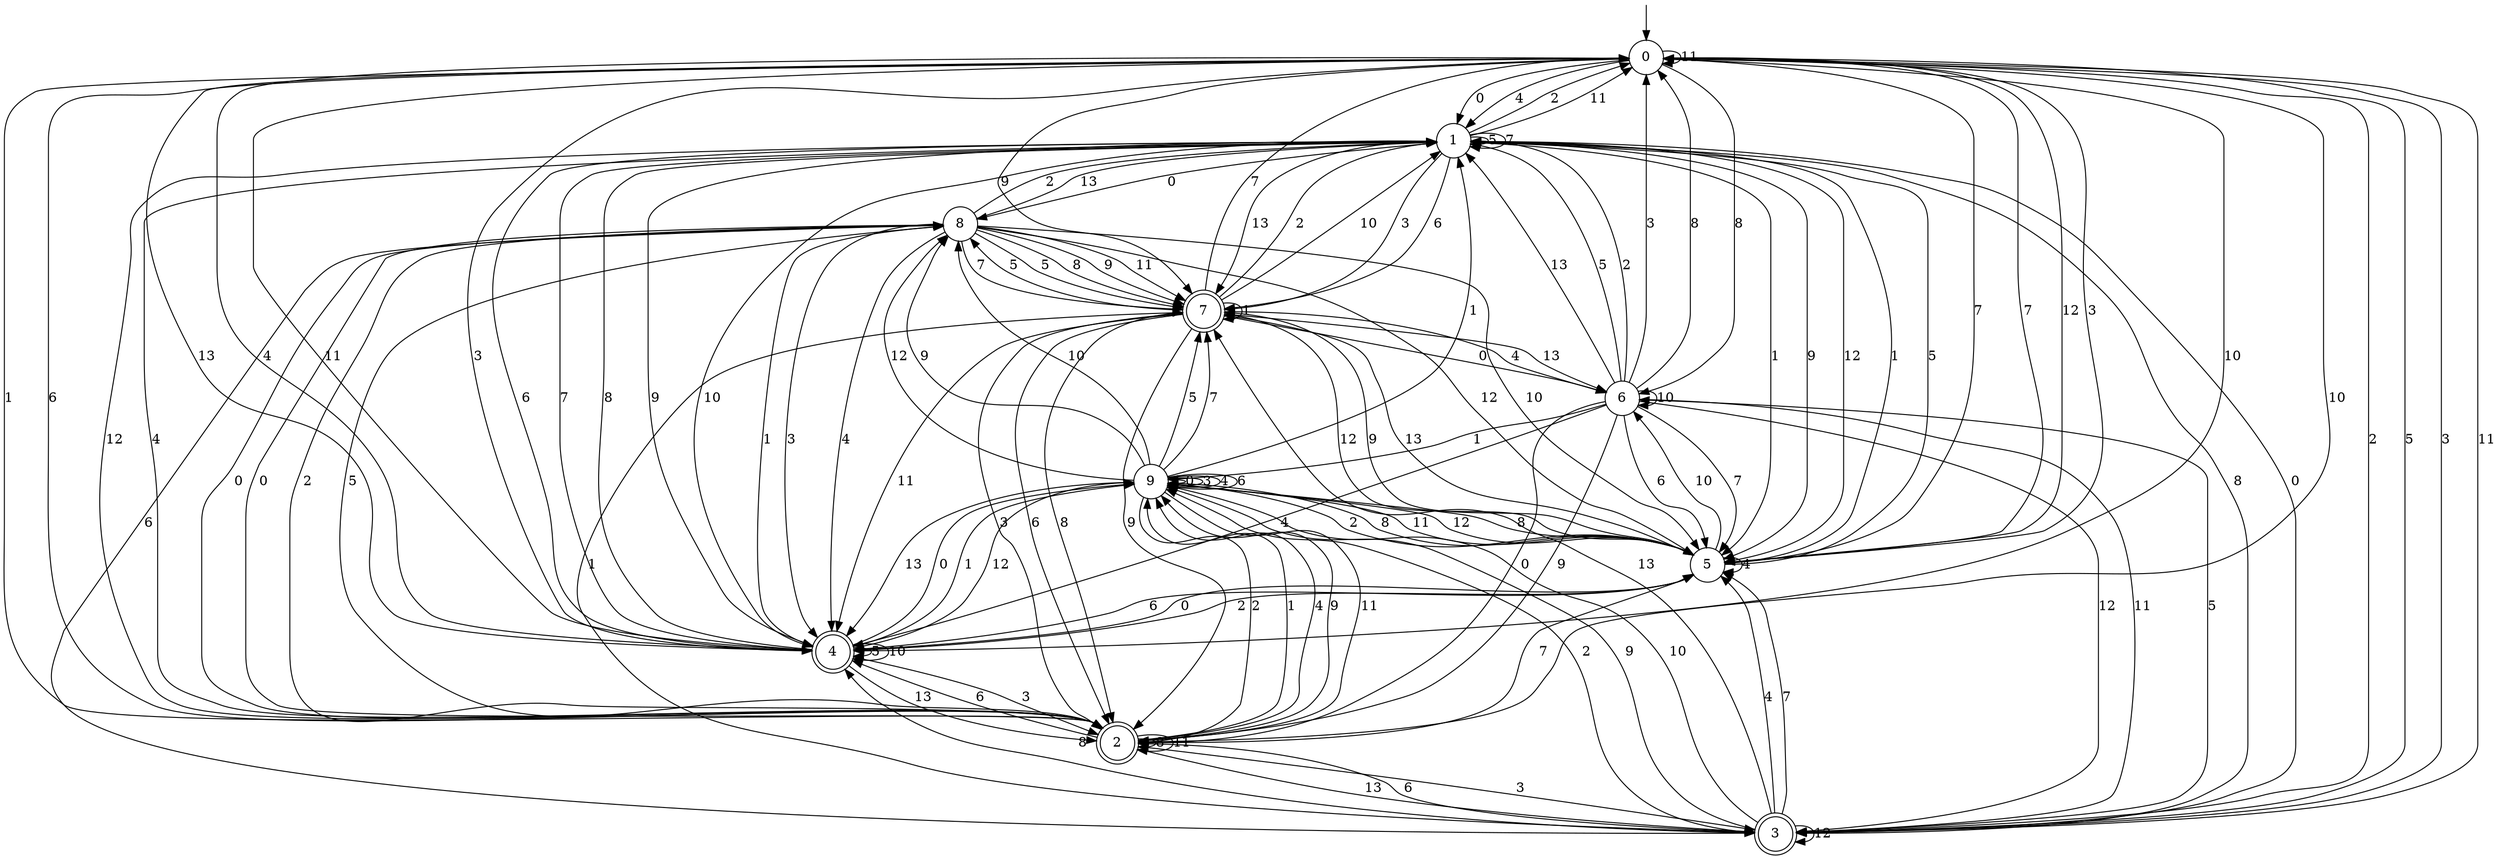 digraph g {

	s0 [shape="circle" label="0"];
	s1 [shape="circle" label="1"];
	s2 [shape="doublecircle" label="2"];
	s3 [shape="doublecircle" label="3"];
	s4 [shape="doublecircle" label="4"];
	s5 [shape="circle" label="5"];
	s6 [shape="circle" label="6"];
	s7 [shape="doublecircle" label="7"];
	s8 [shape="circle" label="8"];
	s9 [shape="circle" label="9"];
	s0 -> s1 [label="0"];
	s0 -> s2 [label="1"];
	s0 -> s3 [label="2"];
	s0 -> s4 [label="3"];
	s0 -> s1 [label="4"];
	s0 -> s3 [label="5"];
	s0 -> s2 [label="6"];
	s0 -> s5 [label="7"];
	s0 -> s6 [label="8"];
	s0 -> s7 [label="9"];
	s0 -> s4 [label="10"];
	s0 -> s0 [label="11"];
	s0 -> s5 [label="12"];
	s0 -> s4 [label="13"];
	s1 -> s8 [label="0"];
	s1 -> s5 [label="1"];
	s1 -> s0 [label="2"];
	s1 -> s7 [label="3"];
	s1 -> s2 [label="4"];
	s1 -> s1 [label="5"];
	s1 -> s7 [label="6"];
	s1 -> s1 [label="7"];
	s1 -> s3 [label="8"];
	s1 -> s5 [label="9"];
	s1 -> s4 [label="10"];
	s1 -> s0 [label="11"];
	s1 -> s5 [label="12"];
	s1 -> s7 [label="13"];
	s2 -> s8 [label="0"];
	s2 -> s9 [label="1"];
	s2 -> s8 [label="2"];
	s2 -> s3 [label="3"];
	s2 -> s9 [label="4"];
	s2 -> s8 [label="5"];
	s2 -> s4 [label="6"];
	s2 -> s5 [label="7"];
	s2 -> s2 [label="8"];
	s2 -> s9 [label="9"];
	s2 -> s0 [label="10"];
	s2 -> s2 [label="11"];
	s2 -> s1 [label="12"];
	s2 -> s3 [label="13"];
	s3 -> s1 [label="0"];
	s3 -> s7 [label="1"];
	s3 -> s9 [label="2"];
	s3 -> s0 [label="3"];
	s3 -> s5 [label="4"];
	s3 -> s6 [label="5"];
	s3 -> s2 [label="6"];
	s3 -> s5 [label="7"];
	s3 -> s4 [label="8"];
	s3 -> s9 [label="9"];
	s3 -> s9 [label="10"];
	s3 -> s0 [label="11"];
	s3 -> s3 [label="12"];
	s3 -> s7 [label="13"];
	s4 -> s9 [label="0"];
	s4 -> s9 [label="1"];
	s4 -> s5 [label="2"];
	s4 -> s2 [label="3"];
	s4 -> s0 [label="4"];
	s4 -> s4 [label="5"];
	s4 -> s1 [label="6"];
	s4 -> s1 [label="7"];
	s4 -> s1 [label="8"];
	s4 -> s1 [label="9"];
	s4 -> s4 [label="10"];
	s4 -> s0 [label="11"];
	s4 -> s9 [label="12"];
	s4 -> s2 [label="13"];
	s5 -> s4 [label="0"];
	s5 -> s1 [label="1"];
	s5 -> s9 [label="2"];
	s5 -> s0 [label="3"];
	s5 -> s5 [label="4"];
	s5 -> s1 [label="5"];
	s5 -> s4 [label="6"];
	s5 -> s0 [label="7"];
	s5 -> s9 [label="8"];
	s5 -> s7 [label="9"];
	s5 -> s6 [label="10"];
	s5 -> s9 [label="11"];
	s5 -> s9 [label="12"];
	s5 -> s7 [label="13"];
	s6 -> s2 [label="0"];
	s6 -> s9 [label="1"];
	s6 -> s1 [label="2"];
	s6 -> s0 [label="3"];
	s6 -> s4 [label="4"];
	s6 -> s1 [label="5"];
	s6 -> s5 [label="6"];
	s6 -> s5 [label="7"];
	s6 -> s0 [label="8"];
	s6 -> s2 [label="9"];
	s6 -> s6 [label="10"];
	s6 -> s3 [label="11"];
	s6 -> s3 [label="12"];
	s6 -> s1 [label="13"];
	s7 -> s6 [label="0"];
	s7 -> s7 [label="1"];
	s7 -> s1 [label="2"];
	s7 -> s2 [label="3"];
	s7 -> s6 [label="4"];
	s7 -> s8 [label="5"];
	s7 -> s2 [label="6"];
	s7 -> s0 [label="7"];
	s7 -> s2 [label="8"];
	s7 -> s2 [label="9"];
	s7 -> s1 [label="10"];
	s7 -> s4 [label="11"];
	s7 -> s5 [label="12"];
	s7 -> s6 [label="13"];
	s8 -> s2 [label="0"];
	s8 -> s4 [label="1"];
	s8 -> s1 [label="2"];
	s8 -> s4 [label="3"];
	s8 -> s4 [label="4"];
	s8 -> s7 [label="5"];
	s8 -> s3 [label="6"];
	s8 -> s7 [label="7"];
	s8 -> s7 [label="8"];
	s8 -> s7 [label="9"];
	s8 -> s5 [label="10"];
	s8 -> s7 [label="11"];
	s8 -> s5 [label="12"];
	s8 -> s1 [label="13"];
	s9 -> s9 [label="0"];
	s9 -> s1 [label="1"];
	s9 -> s2 [label="2"];
	s9 -> s9 [label="3"];
	s9 -> s9 [label="4"];
	s9 -> s7 [label="5"];
	s9 -> s9 [label="6"];
	s9 -> s7 [label="7"];
	s9 -> s5 [label="8"];
	s9 -> s8 [label="9"];
	s9 -> s8 [label="10"];
	s9 -> s2 [label="11"];
	s9 -> s8 [label="12"];
	s9 -> s4 [label="13"];

__start0 [label="" shape="none" width="0" height="0"];
__start0 -> s0;

}
